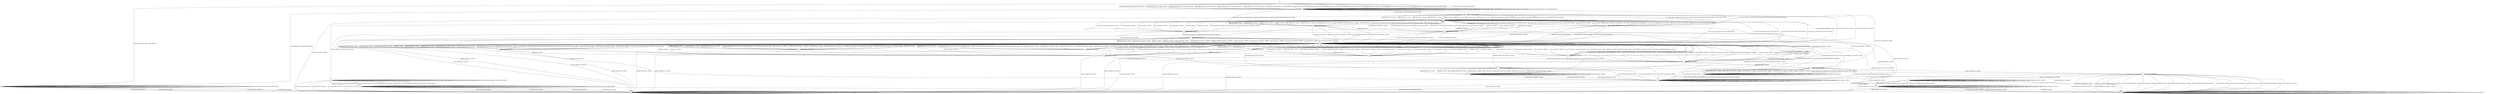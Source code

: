 digraph g {

	s0 [shape="circle" label="s0"];
	s1 [shape="circle" label="s1"];
	s2 [shape="circle" label="s2"];
	s3 [shape="circle" label="s3"];
	s4 [shape="circle" label="s4"];
	s5 [shape="circle" label="s5"];
	s6 [shape="circle" label="s6"];
	s7 [shape="circle" label="s7"];
	s8 [shape="circle" label="s8"];
	s9 [shape="circle" label="s9"];
	s10 [shape="circle" label="s10"];
	s11 [shape="circle" label="s11"];
	s12 [shape="circle" label="s12"];
	s13 [shape="circle" label="s13"];
	s14 [shape="circle" label="s14"];
	s15 [shape="circle" label="s15"];
	s16 [shape="circle" label="s16"];
	s17 [shape="circle" label="s17"];
	s18 [shape="circle" label="s18"];
	s19 [shape="circle" label="s19"];
	s20 [shape="circle" label="s20"];
	s21 [shape="circle" label="s21"];
	s22 [shape="circle" label="s22"];
	s23 [shape="circle" label="s23"];
	s24 [shape="circle" label="s24"];
	s25 [shape="circle" label="s25"];
	s26 [shape="circle" label="s26"];
	s27 [shape="circle" label="s27"];
	s28 [shape="circle" label="s28"];
	s29 [shape="circle" label="s29"];
	s30 [shape="circle" label="s30"];
	s0 -> s1 [label="ECDH_CLIENT_HELLO / HELLO_VERIFY_REQUEST"];
	s0 -> s1 [label="ECDH_CLIENT_KEY_EXCHANGE / HELLO_VERIFY_REQUEST"];
	s0 -> s1 [label="DH_CLIENT_HELLO / HELLO_VERIFY_REQUEST"];
	s0 -> s1 [label="DH_CLIENT_KEY_EXCHANGE / HELLO_VERIFY_REQUEST"];
	s0 -> s1 [label="PSK_CLIENT_HELLO / HELLO_VERIFY_REQUEST"];
	s0 -> s1 [label="PSK_CLIENT_KEY_EXCHANGE / HELLO_VERIFY_REQUEST"];
	s0 -> s1 [label="RSA_CLIENT_HELLO / HELLO_VERIFY_REQUEST"];
	s0 -> s1 [label="RSA_CLIENT_KEY_EXCHANGE / HELLO_VERIFY_REQUEST"];
	s0 -> s2 [label="CHANGE_CIPHER_SPEC / HELLO_VERIFY_REQUEST"];
	s0 -> s1 [label="FINISHED / HELLO_VERIFY_REQUEST"];
	s0 -> s1 [label="APPLICATION / HELLO_VERIFY_REQUEST"];
	s0 -> s1 [label="CERTIFICATE / HELLO_VERIFY_REQUEST"];
	s0 -> s1 [label="EMPTY_CERTIFICATE / HELLO_VERIFY_REQUEST"];
	s0 -> s1 [label="CERTIFICATE_VERIFY / HELLO_VERIFY_REQUEST"];
	s0 -> s1 [label="Alert(WARNING,CLOSE_NOTIFY) / HELLO_VERIFY_REQUEST"];
	s0 -> s1 [label="Alert(FATAL,UNEXPECTED_MESSAGE) / HELLO_VERIFY_REQUEST"];
	s1 -> s9 [label="ECDH_CLIENT_HELLO / SERVER_HELLO|RSA_CERTIFICATE|ECDHE_SERVER_KEY_EXCHANGE|CERTIFICATE_REQUEST|SERVER_HELLO_DONE"];
	s1 -> s1 [label="ECDH_CLIENT_KEY_EXCHANGE / HELLO_VERIFY_REQUEST"];
	s1 -> s5 [label="DH_CLIENT_HELLO / SERVER_HELLO|RSA_CERTIFICATE|DHE_SERVER_KEY_EXCHANGE|CERTIFICATE_REQUEST|SERVER_HELLO_DONE"];
	s1 -> s1 [label="DH_CLIENT_KEY_EXCHANGE / HELLO_VERIFY_REQUEST"];
	s1 -> s3 [label="PSK_CLIENT_HELLO / SERVER_HELLO|SERVER_HELLO_DONE"];
	s1 -> s1 [label="PSK_CLIENT_KEY_EXCHANGE / HELLO_VERIFY_REQUEST"];
	s1 -> s5 [label="RSA_CLIENT_HELLO / SERVER_HELLO|RSA_CERTIFICATE|CERTIFICATE_REQUEST|SERVER_HELLO_DONE"];
	s1 -> s1 [label="RSA_CLIENT_KEY_EXCHANGE / HELLO_VERIFY_REQUEST"];
	s1 -> s2 [label="CHANGE_CIPHER_SPEC / HELLO_VERIFY_REQUEST"];
	s1 -> s1 [label="FINISHED / HELLO_VERIFY_REQUEST"];
	s1 -> s1 [label="APPLICATION / HELLO_VERIFY_REQUEST"];
	s1 -> s1 [label="CERTIFICATE / HELLO_VERIFY_REQUEST"];
	s1 -> s1 [label="EMPTY_CERTIFICATE / HELLO_VERIFY_REQUEST"];
	s1 -> s1 [label="CERTIFICATE_VERIFY / HELLO_VERIFY_REQUEST"];
	s1 -> s1 [label="Alert(WARNING,CLOSE_NOTIFY) / HELLO_VERIFY_REQUEST"];
	s1 -> s1 [label="Alert(FATAL,UNEXPECTED_MESSAGE) / HELLO_VERIFY_REQUEST"];
	s2 -> s4 [label="ECDH_CLIENT_HELLO / TIMEOUT"];
	s2 -> s2 [label="ECDH_CLIENT_KEY_EXCHANGE / HELLO_VERIFY_REQUEST"];
	s2 -> s4 [label="DH_CLIENT_HELLO / TIMEOUT"];
	s2 -> s2 [label="DH_CLIENT_KEY_EXCHANGE / HELLO_VERIFY_REQUEST"];
	s2 -> s4 [label="PSK_CLIENT_HELLO / TIMEOUT"];
	s2 -> s2 [label="PSK_CLIENT_KEY_EXCHANGE / HELLO_VERIFY_REQUEST"];
	s2 -> s4 [label="RSA_CLIENT_HELLO / TIMEOUT"];
	s2 -> s2 [label="RSA_CLIENT_KEY_EXCHANGE / HELLO_VERIFY_REQUEST"];
	s2 -> s2 [label="CHANGE_CIPHER_SPEC / HELLO_VERIFY_REQUEST"];
	s2 -> s2 [label="FINISHED / HELLO_VERIFY_REQUEST"];
	s2 -> s2 [label="APPLICATION / HELLO_VERIFY_REQUEST"];
	s2 -> s2 [label="CERTIFICATE / HELLO_VERIFY_REQUEST"];
	s2 -> s2 [label="EMPTY_CERTIFICATE / HELLO_VERIFY_REQUEST"];
	s2 -> s2 [label="CERTIFICATE_VERIFY / HELLO_VERIFY_REQUEST"];
	s2 -> s2 [label="Alert(WARNING,CLOSE_NOTIFY) / HELLO_VERIFY_REQUEST"];
	s2 -> s2 [label="Alert(FATAL,UNEXPECTED_MESSAGE) / HELLO_VERIFY_REQUEST"];
	s3 -> s6 [label="ECDH_CLIENT_HELLO / TIMEOUT"];
	s3 -> s7 [label="ECDH_CLIENT_KEY_EXCHANGE / TIMEOUT"];
	s3 -> s6 [label="DH_CLIENT_HELLO / TIMEOUT"];
	s3 -> s7 [label="DH_CLIENT_KEY_EXCHANGE / TIMEOUT"];
	s3 -> s6 [label="PSK_CLIENT_HELLO / TIMEOUT"];
	s3 -> s27 [label="PSK_CLIENT_KEY_EXCHANGE / TIMEOUT"];
	s3 -> s6 [label="RSA_CLIENT_HELLO / TIMEOUT"];
	s3 -> s7 [label="RSA_CLIENT_KEY_EXCHANGE / TIMEOUT"];
	s3 -> s4 [label="CHANGE_CIPHER_SPEC / TIMEOUT"];
	s3 -> s6 [label="FINISHED / TIMEOUT"];
	s3 -> s3 [label="APPLICATION / TIMEOUT"];
	s3 -> s6 [label="CERTIFICATE / TIMEOUT"];
	s3 -> s6 [label="EMPTY_CERTIFICATE / TIMEOUT"];
	s3 -> s6 [label="CERTIFICATE_VERIFY / TIMEOUT"];
	s3 -> s6 [label="Alert(WARNING,CLOSE_NOTIFY) / TIMEOUT"];
	s3 -> s6 [label="Alert(FATAL,UNEXPECTED_MESSAGE) / TIMEOUT"];
	s4 -> s4 [label="ECDH_CLIENT_HELLO / TIMEOUT"];
	s4 -> s4 [label="ECDH_CLIENT_KEY_EXCHANGE / TIMEOUT"];
	s4 -> s4 [label="DH_CLIENT_HELLO / TIMEOUT"];
	s4 -> s4 [label="DH_CLIENT_KEY_EXCHANGE / TIMEOUT"];
	s4 -> s4 [label="PSK_CLIENT_HELLO / TIMEOUT"];
	s4 -> s4 [label="PSK_CLIENT_KEY_EXCHANGE / TIMEOUT"];
	s4 -> s4 [label="RSA_CLIENT_HELLO / TIMEOUT"];
	s4 -> s4 [label="RSA_CLIENT_KEY_EXCHANGE / TIMEOUT"];
	s4 -> s4 [label="CHANGE_CIPHER_SPEC / TIMEOUT"];
	s4 -> s4 [label="FINISHED / TIMEOUT"];
	s4 -> s4 [label="APPLICATION / TIMEOUT"];
	s4 -> s4 [label="CERTIFICATE / TIMEOUT"];
	s4 -> s4 [label="EMPTY_CERTIFICATE / TIMEOUT"];
	s4 -> s4 [label="CERTIFICATE_VERIFY / TIMEOUT"];
	s4 -> s4 [label="Alert(WARNING,CLOSE_NOTIFY) / TIMEOUT"];
	s4 -> s4 [label="Alert(FATAL,UNEXPECTED_MESSAGE) / TIMEOUT"];
	s5 -> s6 [label="ECDH_CLIENT_HELLO / TIMEOUT"];
	s5 -> s7 [label="ECDH_CLIENT_KEY_EXCHANGE / TIMEOUT"];
	s5 -> s6 [label="DH_CLIENT_HELLO / TIMEOUT"];
	s5 -> s7 [label="DH_CLIENT_KEY_EXCHANGE / TIMEOUT"];
	s5 -> s6 [label="PSK_CLIENT_HELLO / TIMEOUT"];
	s5 -> s7 [label="PSK_CLIENT_KEY_EXCHANGE / TIMEOUT"];
	s5 -> s6 [label="RSA_CLIENT_HELLO / TIMEOUT"];
	s5 -> s7 [label="RSA_CLIENT_KEY_EXCHANGE / TIMEOUT"];
	s5 -> s4 [label="CHANGE_CIPHER_SPEC / TIMEOUT"];
	s5 -> s6 [label="FINISHED / TIMEOUT"];
	s5 -> s5 [label="APPLICATION / TIMEOUT"];
	s5 -> s16 [label="CERTIFICATE / TIMEOUT"];
	s5 -> s6 [label="EMPTY_CERTIFICATE / TIMEOUT"];
	s5 -> s6 [label="CERTIFICATE_VERIFY / TIMEOUT"];
	s5 -> s6 [label="Alert(WARNING,CLOSE_NOTIFY) / TIMEOUT"];
	s5 -> s6 [label="Alert(FATAL,UNEXPECTED_MESSAGE) / TIMEOUT"];
	s6 -> s9 [label="ECDH_CLIENT_HELLO / SERVER_HELLO|RSA_CERTIFICATE|ECDHE_SERVER_KEY_EXCHANGE|CERTIFICATE_REQUEST|SERVER_HELLO_DONE"];
	s6 -> s7 [label="ECDH_CLIENT_KEY_EXCHANGE / HELLO_VERIFY_REQUEST"];
	s6 -> s5 [label="DH_CLIENT_HELLO / SERVER_HELLO|RSA_CERTIFICATE|DHE_SERVER_KEY_EXCHANGE|CERTIFICATE_REQUEST|SERVER_HELLO_DONE"];
	s6 -> s7 [label="DH_CLIENT_KEY_EXCHANGE / HELLO_VERIFY_REQUEST"];
	s6 -> s3 [label="PSK_CLIENT_HELLO / SERVER_HELLO|SERVER_HELLO_DONE"];
	s6 -> s7 [label="PSK_CLIENT_KEY_EXCHANGE / HELLO_VERIFY_REQUEST"];
	s6 -> s5 [label="RSA_CLIENT_HELLO / SERVER_HELLO|RSA_CERTIFICATE|CERTIFICATE_REQUEST|SERVER_HELLO_DONE"];
	s6 -> s7 [label="RSA_CLIENT_KEY_EXCHANGE / HELLO_VERIFY_REQUEST"];
	s6 -> s29 [label="CHANGE_CIPHER_SPEC / HELLO_VERIFY_REQUEST"];
	s6 -> s6 [label="FINISHED / HELLO_VERIFY_REQUEST"];
	s6 -> s6 [label="APPLICATION / HELLO_VERIFY_REQUEST"];
	s6 -> s6 [label="CERTIFICATE / HELLO_VERIFY_REQUEST"];
	s6 -> s6 [label="EMPTY_CERTIFICATE / HELLO_VERIFY_REQUEST"];
	s6 -> s6 [label="CERTIFICATE_VERIFY / HELLO_VERIFY_REQUEST"];
	s6 -> s6 [label="Alert(WARNING,CLOSE_NOTIFY) / HELLO_VERIFY_REQUEST"];
	s6 -> s6 [label="Alert(FATAL,UNEXPECTED_MESSAGE) / HELLO_VERIFY_REQUEST"];
	s7 -> s15 [label="ECDH_CLIENT_HELLO / SERVER_HELLO|RSA_CERTIFICATE|ECDHE_SERVER_KEY_EXCHANGE|CERTIFICATE_REQUEST|SERVER_HELLO_DONE"];
	s7 -> s7 [label="ECDH_CLIENT_KEY_EXCHANGE / HELLO_VERIFY_REQUEST"];
	s7 -> s19 [label="DH_CLIENT_HELLO / SERVER_HELLO|RSA_CERTIFICATE|DHE_SERVER_KEY_EXCHANGE|CERTIFICATE_REQUEST|SERVER_HELLO_DONE"];
	s7 -> s7 [label="DH_CLIENT_KEY_EXCHANGE / HELLO_VERIFY_REQUEST"];
	s7 -> s20 [label="PSK_CLIENT_HELLO / SERVER_HELLO|SERVER_HELLO_DONE"];
	s7 -> s7 [label="PSK_CLIENT_KEY_EXCHANGE / HELLO_VERIFY_REQUEST"];
	s7 -> s23 [label="RSA_CLIENT_HELLO / SERVER_HELLO|RSA_CERTIFICATE|CERTIFICATE_REQUEST|SERVER_HELLO_DONE"];
	s7 -> s7 [label="RSA_CLIENT_KEY_EXCHANGE / HELLO_VERIFY_REQUEST"];
	s7 -> s8 [label="CHANGE_CIPHER_SPEC / HELLO_VERIFY_REQUEST"];
	s7 -> s7 [label="FINISHED / HELLO_VERIFY_REQUEST"];
	s7 -> s7 [label="APPLICATION / HELLO_VERIFY_REQUEST"];
	s7 -> s7 [label="CERTIFICATE / HELLO_VERIFY_REQUEST"];
	s7 -> s7 [label="EMPTY_CERTIFICATE / HELLO_VERIFY_REQUEST"];
	s7 -> s7 [label="CERTIFICATE_VERIFY / HELLO_VERIFY_REQUEST"];
	s7 -> s7 [label="Alert(WARNING,CLOSE_NOTIFY) / HELLO_VERIFY_REQUEST"];
	s7 -> s7 [label="Alert(FATAL,UNEXPECTED_MESSAGE) / HELLO_VERIFY_REQUEST"];
	s8 -> s8 [label="ECDH_CLIENT_HELLO / HELLO_VERIFY_REQUEST"];
	s8 -> s8 [label="ECDH_CLIENT_KEY_EXCHANGE / HELLO_VERIFY_REQUEST"];
	s8 -> s8 [label="DH_CLIENT_HELLO / HELLO_VERIFY_REQUEST"];
	s8 -> s8 [label="DH_CLIENT_KEY_EXCHANGE / HELLO_VERIFY_REQUEST"];
	s8 -> s8 [label="PSK_CLIENT_HELLO / HELLO_VERIFY_REQUEST"];
	s8 -> s8 [label="PSK_CLIENT_KEY_EXCHANGE / HELLO_VERIFY_REQUEST"];
	s8 -> s8 [label="RSA_CLIENT_HELLO / HELLO_VERIFY_REQUEST"];
	s8 -> s8 [label="RSA_CLIENT_KEY_EXCHANGE / HELLO_VERIFY_REQUEST"];
	s8 -> s8 [label="CHANGE_CIPHER_SPEC / HELLO_VERIFY_REQUEST"];
	s8 -> s8 [label="FINISHED / HELLO_VERIFY_REQUEST"];
	s8 -> s8 [label="APPLICATION / HELLO_VERIFY_REQUEST"];
	s8 -> s8 [label="CERTIFICATE / HELLO_VERIFY_REQUEST"];
	s8 -> s8 [label="EMPTY_CERTIFICATE / HELLO_VERIFY_REQUEST"];
	s8 -> s8 [label="CERTIFICATE_VERIFY / HELLO_VERIFY_REQUEST"];
	s8 -> s8 [label="Alert(WARNING,CLOSE_NOTIFY) / HELLO_VERIFY_REQUEST"];
	s8 -> s8 [label="Alert(FATAL,UNEXPECTED_MESSAGE) / HELLO_VERIFY_REQUEST"];
	s9 -> s6 [label="ECDH_CLIENT_HELLO / TIMEOUT"];
	s9 -> s7 [label="ECDH_CLIENT_KEY_EXCHANGE / TIMEOUT"];
	s9 -> s6 [label="DH_CLIENT_HELLO / TIMEOUT"];
	s9 -> s7 [label="DH_CLIENT_KEY_EXCHANGE / TIMEOUT"];
	s9 -> s6 [label="PSK_CLIENT_HELLO / TIMEOUT"];
	s9 -> s7 [label="PSK_CLIENT_KEY_EXCHANGE / TIMEOUT"];
	s9 -> s6 [label="RSA_CLIENT_HELLO / TIMEOUT"];
	s9 -> s7 [label="RSA_CLIENT_KEY_EXCHANGE / TIMEOUT"];
	s9 -> s4 [label="CHANGE_CIPHER_SPEC / TIMEOUT"];
	s9 -> s6 [label="FINISHED / TIMEOUT"];
	s9 -> s9 [label="APPLICATION / TIMEOUT"];
	s9 -> s10 [label="CERTIFICATE / TIMEOUT"];
	s9 -> s6 [label="EMPTY_CERTIFICATE / TIMEOUT"];
	s9 -> s6 [label="CERTIFICATE_VERIFY / TIMEOUT"];
	s9 -> s6 [label="Alert(WARNING,CLOSE_NOTIFY) / TIMEOUT"];
	s9 -> s6 [label="Alert(FATAL,UNEXPECTED_MESSAGE) / TIMEOUT"];
	s10 -> s6 [label="ECDH_CLIENT_HELLO / TIMEOUT"];
	s10 -> s11 [label="ECDH_CLIENT_KEY_EXCHANGE / TIMEOUT"];
	s10 -> s6 [label="DH_CLIENT_HELLO / TIMEOUT"];
	s10 -> s7 [label="DH_CLIENT_KEY_EXCHANGE / TIMEOUT"];
	s10 -> s6 [label="PSK_CLIENT_HELLO / TIMEOUT"];
	s10 -> s7 [label="PSK_CLIENT_KEY_EXCHANGE / TIMEOUT"];
	s10 -> s6 [label="RSA_CLIENT_HELLO / TIMEOUT"];
	s10 -> s7 [label="RSA_CLIENT_KEY_EXCHANGE / TIMEOUT"];
	s10 -> s4 [label="CHANGE_CIPHER_SPEC / TIMEOUT"];
	s10 -> s6 [label="FINISHED / TIMEOUT"];
	s10 -> s10 [label="APPLICATION / TIMEOUT"];
	s10 -> s6 [label="CERTIFICATE / TIMEOUT"];
	s10 -> s6 [label="EMPTY_CERTIFICATE / TIMEOUT"];
	s10 -> s6 [label="CERTIFICATE_VERIFY / TIMEOUT"];
	s10 -> s6 [label="Alert(WARNING,CLOSE_NOTIFY) / TIMEOUT"];
	s10 -> s6 [label="Alert(FATAL,UNEXPECTED_MESSAGE) / TIMEOUT"];
	s11 -> s7 [label="ECDH_CLIENT_HELLO / TIMEOUT"];
	s11 -> s7 [label="ECDH_CLIENT_KEY_EXCHANGE / TIMEOUT"];
	s11 -> s7 [label="DH_CLIENT_HELLO / TIMEOUT"];
	s11 -> s7 [label="DH_CLIENT_KEY_EXCHANGE / TIMEOUT"];
	s11 -> s7 [label="PSK_CLIENT_HELLO / TIMEOUT"];
	s11 -> s7 [label="PSK_CLIENT_KEY_EXCHANGE / TIMEOUT"];
	s11 -> s7 [label="RSA_CLIENT_HELLO / TIMEOUT"];
	s11 -> s7 [label="RSA_CLIENT_KEY_EXCHANGE / TIMEOUT"];
	s11 -> s4 [label="CHANGE_CIPHER_SPEC / TIMEOUT"];
	s11 -> s7 [label="FINISHED / TIMEOUT"];
	s11 -> s11 [label="APPLICATION / TIMEOUT"];
	s11 -> s7 [label="CERTIFICATE / TIMEOUT"];
	s11 -> s7 [label="EMPTY_CERTIFICATE / TIMEOUT"];
	s11 -> s12 [label="CERTIFICATE_VERIFY / TIMEOUT"];
	s11 -> s7 [label="Alert(WARNING,CLOSE_NOTIFY) / TIMEOUT"];
	s11 -> s7 [label="Alert(FATAL,UNEXPECTED_MESSAGE) / TIMEOUT"];
	s12 -> s25 [label="ECDH_CLIENT_HELLO / TIMEOUT"];
	s12 -> s25 [label="ECDH_CLIENT_KEY_EXCHANGE / TIMEOUT"];
	s12 -> s25 [label="DH_CLIENT_HELLO / TIMEOUT"];
	s12 -> s18 [label="DH_CLIENT_KEY_EXCHANGE / TIMEOUT"];
	s12 -> s25 [label="PSK_CLIENT_HELLO / TIMEOUT"];
	s12 -> s18 [label="PSK_CLIENT_KEY_EXCHANGE / TIMEOUT"];
	s12 -> s25 [label="RSA_CLIENT_HELLO / TIMEOUT"];
	s12 -> s18 [label="RSA_CLIENT_KEY_EXCHANGE / TIMEOUT"];
	s12 -> s13 [label="CHANGE_CIPHER_SPEC / TIMEOUT"];
	s12 -> s25 [label="FINISHED / TIMEOUT"];
	s12 -> s12 [label="APPLICATION / TIMEOUT"];
	s12 -> s25 [label="CERTIFICATE / TIMEOUT"];
	s12 -> s25 [label="EMPTY_CERTIFICATE / TIMEOUT"];
	s12 -> s25 [label="CERTIFICATE_VERIFY / TIMEOUT"];
	s12 -> s7 [label="Alert(WARNING,CLOSE_NOTIFY) / TIMEOUT"];
	s12 -> s7 [label="Alert(FATAL,UNEXPECTED_MESSAGE) / TIMEOUT"];
	s13 -> s8 [label="ECDH_CLIENT_HELLO / TIMEOUT"];
	s13 -> s8 [label="ECDH_CLIENT_KEY_EXCHANGE / TIMEOUT"];
	s13 -> s8 [label="DH_CLIENT_HELLO / TIMEOUT"];
	s13 -> s8 [label="DH_CLIENT_KEY_EXCHANGE / TIMEOUT"];
	s13 -> s8 [label="PSK_CLIENT_HELLO / TIMEOUT"];
	s13 -> s8 [label="PSK_CLIENT_KEY_EXCHANGE / TIMEOUT"];
	s13 -> s8 [label="RSA_CLIENT_HELLO / TIMEOUT"];
	s13 -> s8 [label="RSA_CLIENT_KEY_EXCHANGE / TIMEOUT"];
	s13 -> s4 [label="CHANGE_CIPHER_SPEC / TIMEOUT"];
	s13 -> s14 [label="FINISHED / CHANGE_CIPHER_SPEC|FINISHED"];
	s13 -> s13 [label="APPLICATION / TIMEOUT"];
	s13 -> s8 [label="CERTIFICATE / TIMEOUT"];
	s13 -> s8 [label="EMPTY_CERTIFICATE / TIMEOUT"];
	s13 -> s8 [label="CERTIFICATE_VERIFY / TIMEOUT"];
	s13 -> s8 [label="Alert(WARNING,CLOSE_NOTIFY) / TIMEOUT"];
	s13 -> s8 [label="Alert(FATAL,UNEXPECTED_MESSAGE) / TIMEOUT"];
	s14 -> s26 [label="ECDH_CLIENT_HELLO / TIMEOUT"];
	s14 -> s14 [label="ECDH_CLIENT_KEY_EXCHANGE / TIMEOUT"];
	s14 -> s26 [label="DH_CLIENT_HELLO / TIMEOUT"];
	s14 -> s14 [label="DH_CLIENT_KEY_EXCHANGE / TIMEOUT"];
	s14 -> s26 [label="PSK_CLIENT_HELLO / TIMEOUT"];
	s14 -> s14 [label="PSK_CLIENT_KEY_EXCHANGE / TIMEOUT"];
	s14 -> s26 [label="RSA_CLIENT_HELLO / TIMEOUT"];
	s14 -> s14 [label="RSA_CLIENT_KEY_EXCHANGE / TIMEOUT"];
	s14 -> s4 [label="CHANGE_CIPHER_SPEC / TIMEOUT"];
	s14 -> s14 [label="FINISHED / TIMEOUT"];
	s14 -> s14 [label="APPLICATION / APPLICATION"];
	s14 -> s14 [label="CERTIFICATE / TIMEOUT"];
	s14 -> s14 [label="EMPTY_CERTIFICATE / TIMEOUT"];
	s14 -> s14 [label="CERTIFICATE_VERIFY / TIMEOUT"];
	s14 -> s8 [label="Alert(WARNING,CLOSE_NOTIFY) / TIMEOUT"];
	s14 -> s8 [label="Alert(FATAL,UNEXPECTED_MESSAGE) / TIMEOUT"];
	s15 -> s7 [label="ECDH_CLIENT_HELLO / TIMEOUT"];
	s15 -> s7 [label="ECDH_CLIENT_KEY_EXCHANGE / TIMEOUT"];
	s15 -> s7 [label="DH_CLIENT_HELLO / TIMEOUT"];
	s15 -> s7 [label="DH_CLIENT_KEY_EXCHANGE / TIMEOUT"];
	s15 -> s7 [label="PSK_CLIENT_HELLO / TIMEOUT"];
	s15 -> s7 [label="PSK_CLIENT_KEY_EXCHANGE / TIMEOUT"];
	s15 -> s7 [label="RSA_CLIENT_HELLO / TIMEOUT"];
	s15 -> s7 [label="RSA_CLIENT_KEY_EXCHANGE / TIMEOUT"];
	s15 -> s4 [label="CHANGE_CIPHER_SPEC / TIMEOUT"];
	s15 -> s7 [label="FINISHED / TIMEOUT"];
	s15 -> s15 [label="APPLICATION / TIMEOUT"];
	s15 -> s22 [label="CERTIFICATE / TIMEOUT"];
	s15 -> s7 [label="EMPTY_CERTIFICATE / TIMEOUT"];
	s15 -> s7 [label="CERTIFICATE_VERIFY / TIMEOUT"];
	s15 -> s7 [label="Alert(WARNING,CLOSE_NOTIFY) / TIMEOUT"];
	s15 -> s7 [label="Alert(FATAL,UNEXPECTED_MESSAGE) / TIMEOUT"];
	s16 -> s6 [label="ECDH_CLIENT_HELLO / TIMEOUT"];
	s16 -> s7 [label="ECDH_CLIENT_KEY_EXCHANGE / TIMEOUT"];
	s16 -> s6 [label="DH_CLIENT_HELLO / TIMEOUT"];
	s16 -> s11 [label="DH_CLIENT_KEY_EXCHANGE / TIMEOUT"];
	s16 -> s6 [label="PSK_CLIENT_HELLO / TIMEOUT"];
	s16 -> s17 [label="PSK_CLIENT_KEY_EXCHANGE / TIMEOUT"];
	s16 -> s6 [label="RSA_CLIENT_HELLO / TIMEOUT"];
	s16 -> s17 [label="RSA_CLIENT_KEY_EXCHANGE / TIMEOUT"];
	s16 -> s4 [label="CHANGE_CIPHER_SPEC / TIMEOUT"];
	s16 -> s6 [label="FINISHED / TIMEOUT"];
	s16 -> s16 [label="APPLICATION / TIMEOUT"];
	s16 -> s6 [label="CERTIFICATE / TIMEOUT"];
	s16 -> s6 [label="EMPTY_CERTIFICATE / TIMEOUT"];
	s16 -> s6 [label="CERTIFICATE_VERIFY / TIMEOUT"];
	s16 -> s6 [label="Alert(WARNING,CLOSE_NOTIFY) / TIMEOUT"];
	s16 -> s6 [label="Alert(FATAL,UNEXPECTED_MESSAGE) / TIMEOUT"];
	s17 -> s7 [label="ECDH_CLIENT_HELLO / TIMEOUT"];
	s17 -> s7 [label="ECDH_CLIENT_KEY_EXCHANGE / TIMEOUT"];
	s17 -> s7 [label="DH_CLIENT_HELLO / TIMEOUT"];
	s17 -> s7 [label="DH_CLIENT_KEY_EXCHANGE / TIMEOUT"];
	s17 -> s7 [label="PSK_CLIENT_HELLO / TIMEOUT"];
	s17 -> s7 [label="PSK_CLIENT_KEY_EXCHANGE / TIMEOUT"];
	s17 -> s7 [label="RSA_CLIENT_HELLO / TIMEOUT"];
	s17 -> s7 [label="RSA_CLIENT_KEY_EXCHANGE / TIMEOUT"];
	s17 -> s4 [label="CHANGE_CIPHER_SPEC / TIMEOUT"];
	s17 -> s7 [label="FINISHED / TIMEOUT"];
	s17 -> s17 [label="APPLICATION / TIMEOUT"];
	s17 -> s7 [label="CERTIFICATE / TIMEOUT"];
	s17 -> s7 [label="EMPTY_CERTIFICATE / TIMEOUT"];
	s17 -> s18 [label="CERTIFICATE_VERIFY / TIMEOUT"];
	s17 -> s7 [label="Alert(WARNING,CLOSE_NOTIFY) / TIMEOUT"];
	s17 -> s7 [label="Alert(FATAL,UNEXPECTED_MESSAGE) / TIMEOUT"];
	s18 -> s18 [label="ECDH_CLIENT_HELLO / TIMEOUT"];
	s18 -> s18 [label="ECDH_CLIENT_KEY_EXCHANGE / TIMEOUT"];
	s18 -> s18 [label="DH_CLIENT_HELLO / TIMEOUT"];
	s18 -> s18 [label="DH_CLIENT_KEY_EXCHANGE / TIMEOUT"];
	s18 -> s18 [label="PSK_CLIENT_HELLO / TIMEOUT"];
	s18 -> s18 [label="PSK_CLIENT_KEY_EXCHANGE / TIMEOUT"];
	s18 -> s18 [label="RSA_CLIENT_HELLO / TIMEOUT"];
	s18 -> s18 [label="RSA_CLIENT_KEY_EXCHANGE / TIMEOUT"];
	s18 -> s4 [label="CHANGE_CIPHER_SPEC / TIMEOUT"];
	s18 -> s18 [label="FINISHED / TIMEOUT"];
	s18 -> s18 [label="APPLICATION / TIMEOUT"];
	s18 -> s18 [label="CERTIFICATE / TIMEOUT"];
	s18 -> s18 [label="EMPTY_CERTIFICATE / TIMEOUT"];
	s18 -> s18 [label="CERTIFICATE_VERIFY / TIMEOUT"];
	s18 -> s7 [label="Alert(WARNING,CLOSE_NOTIFY) / TIMEOUT"];
	s18 -> s7 [label="Alert(FATAL,UNEXPECTED_MESSAGE) / TIMEOUT"];
	s19 -> s7 [label="ECDH_CLIENT_HELLO / TIMEOUT"];
	s19 -> s7 [label="ECDH_CLIENT_KEY_EXCHANGE / TIMEOUT"];
	s19 -> s7 [label="DH_CLIENT_HELLO / TIMEOUT"];
	s19 -> s7 [label="DH_CLIENT_KEY_EXCHANGE / TIMEOUT"];
	s19 -> s7 [label="PSK_CLIENT_HELLO / TIMEOUT"];
	s19 -> s7 [label="PSK_CLIENT_KEY_EXCHANGE / TIMEOUT"];
	s19 -> s7 [label="RSA_CLIENT_HELLO / TIMEOUT"];
	s19 -> s7 [label="RSA_CLIENT_KEY_EXCHANGE / TIMEOUT"];
	s19 -> s4 [label="CHANGE_CIPHER_SPEC / TIMEOUT"];
	s19 -> s7 [label="FINISHED / TIMEOUT"];
	s19 -> s19 [label="APPLICATION / TIMEOUT"];
	s19 -> s21 [label="CERTIFICATE / TIMEOUT"];
	s19 -> s7 [label="EMPTY_CERTIFICATE / TIMEOUT"];
	s19 -> s7 [label="CERTIFICATE_VERIFY / TIMEOUT"];
	s19 -> s7 [label="Alert(WARNING,CLOSE_NOTIFY) / TIMEOUT"];
	s19 -> s7 [label="Alert(FATAL,UNEXPECTED_MESSAGE) / TIMEOUT"];
	s20 -> s7 [label="ECDH_CLIENT_HELLO / TIMEOUT"];
	s20 -> s7 [label="ECDH_CLIENT_KEY_EXCHANGE / TIMEOUT"];
	s20 -> s7 [label="DH_CLIENT_HELLO / TIMEOUT"];
	s20 -> s7 [label="DH_CLIENT_KEY_EXCHANGE / TIMEOUT"];
	s20 -> s7 [label="PSK_CLIENT_HELLO / TIMEOUT"];
	s20 -> s27 [label="PSK_CLIENT_KEY_EXCHANGE / TIMEOUT"];
	s20 -> s7 [label="RSA_CLIENT_HELLO / TIMEOUT"];
	s20 -> s7 [label="RSA_CLIENT_KEY_EXCHANGE / TIMEOUT"];
	s20 -> s4 [label="CHANGE_CIPHER_SPEC / TIMEOUT"];
	s20 -> s7 [label="FINISHED / TIMEOUT"];
	s20 -> s20 [label="APPLICATION / TIMEOUT"];
	s20 -> s7 [label="CERTIFICATE / TIMEOUT"];
	s20 -> s7 [label="EMPTY_CERTIFICATE / TIMEOUT"];
	s20 -> s7 [label="CERTIFICATE_VERIFY / TIMEOUT"];
	s20 -> s7 [label="Alert(WARNING,CLOSE_NOTIFY) / TIMEOUT"];
	s20 -> s7 [label="Alert(FATAL,UNEXPECTED_MESSAGE) / TIMEOUT"];
	s21 -> s7 [label="ECDH_CLIENT_HELLO / TIMEOUT"];
	s21 -> s7 [label="ECDH_CLIENT_KEY_EXCHANGE / TIMEOUT"];
	s21 -> s7 [label="DH_CLIENT_HELLO / TIMEOUT"];
	s21 -> s11 [label="DH_CLIENT_KEY_EXCHANGE / TIMEOUT"];
	s21 -> s7 [label="PSK_CLIENT_HELLO / TIMEOUT"];
	s21 -> s17 [label="PSK_CLIENT_KEY_EXCHANGE / TIMEOUT"];
	s21 -> s7 [label="RSA_CLIENT_HELLO / TIMEOUT"];
	s21 -> s17 [label="RSA_CLIENT_KEY_EXCHANGE / TIMEOUT"];
	s21 -> s4 [label="CHANGE_CIPHER_SPEC / TIMEOUT"];
	s21 -> s7 [label="FINISHED / TIMEOUT"];
	s21 -> s21 [label="APPLICATION / TIMEOUT"];
	s21 -> s7 [label="CERTIFICATE / TIMEOUT"];
	s21 -> s7 [label="EMPTY_CERTIFICATE / TIMEOUT"];
	s21 -> s7 [label="CERTIFICATE_VERIFY / TIMEOUT"];
	s21 -> s7 [label="Alert(WARNING,CLOSE_NOTIFY) / TIMEOUT"];
	s21 -> s7 [label="Alert(FATAL,UNEXPECTED_MESSAGE) / TIMEOUT"];
	s22 -> s7 [label="ECDH_CLIENT_HELLO / TIMEOUT"];
	s22 -> s11 [label="ECDH_CLIENT_KEY_EXCHANGE / TIMEOUT"];
	s22 -> s7 [label="DH_CLIENT_HELLO / TIMEOUT"];
	s22 -> s7 [label="DH_CLIENT_KEY_EXCHANGE / TIMEOUT"];
	s22 -> s7 [label="PSK_CLIENT_HELLO / TIMEOUT"];
	s22 -> s7 [label="PSK_CLIENT_KEY_EXCHANGE / TIMEOUT"];
	s22 -> s7 [label="RSA_CLIENT_HELLO / TIMEOUT"];
	s22 -> s7 [label="RSA_CLIENT_KEY_EXCHANGE / TIMEOUT"];
	s22 -> s4 [label="CHANGE_CIPHER_SPEC / TIMEOUT"];
	s22 -> s7 [label="FINISHED / TIMEOUT"];
	s22 -> s22 [label="APPLICATION / TIMEOUT"];
	s22 -> s7 [label="CERTIFICATE / TIMEOUT"];
	s22 -> s7 [label="EMPTY_CERTIFICATE / TIMEOUT"];
	s22 -> s7 [label="CERTIFICATE_VERIFY / TIMEOUT"];
	s22 -> s7 [label="Alert(WARNING,CLOSE_NOTIFY) / TIMEOUT"];
	s22 -> s7 [label="Alert(FATAL,UNEXPECTED_MESSAGE) / TIMEOUT"];
	s23 -> s7 [label="ECDH_CLIENT_HELLO / TIMEOUT"];
	s23 -> s7 [label="ECDH_CLIENT_KEY_EXCHANGE / TIMEOUT"];
	s23 -> s7 [label="DH_CLIENT_HELLO / TIMEOUT"];
	s23 -> s7 [label="DH_CLIENT_KEY_EXCHANGE / TIMEOUT"];
	s23 -> s7 [label="PSK_CLIENT_HELLO / TIMEOUT"];
	s23 -> s7 [label="PSK_CLIENT_KEY_EXCHANGE / TIMEOUT"];
	s23 -> s7 [label="RSA_CLIENT_HELLO / TIMEOUT"];
	s23 -> s7 [label="RSA_CLIENT_KEY_EXCHANGE / TIMEOUT"];
	s23 -> s4 [label="CHANGE_CIPHER_SPEC / TIMEOUT"];
	s23 -> s7 [label="FINISHED / TIMEOUT"];
	s23 -> s23 [label="APPLICATION / TIMEOUT"];
	s23 -> s24 [label="CERTIFICATE / TIMEOUT"];
	s23 -> s7 [label="EMPTY_CERTIFICATE / TIMEOUT"];
	s23 -> s7 [label="CERTIFICATE_VERIFY / TIMEOUT"];
	s23 -> s7 [label="Alert(WARNING,CLOSE_NOTIFY) / TIMEOUT"];
	s23 -> s7 [label="Alert(FATAL,UNEXPECTED_MESSAGE) / TIMEOUT"];
	s24 -> s7 [label="ECDH_CLIENT_HELLO / TIMEOUT"];
	s24 -> s7 [label="ECDH_CLIENT_KEY_EXCHANGE / TIMEOUT"];
	s24 -> s7 [label="DH_CLIENT_HELLO / TIMEOUT"];
	s24 -> s17 [label="DH_CLIENT_KEY_EXCHANGE / TIMEOUT"];
	s24 -> s7 [label="PSK_CLIENT_HELLO / TIMEOUT"];
	s24 -> s17 [label="PSK_CLIENT_KEY_EXCHANGE / TIMEOUT"];
	s24 -> s7 [label="RSA_CLIENT_HELLO / TIMEOUT"];
	s24 -> s11 [label="RSA_CLIENT_KEY_EXCHANGE / TIMEOUT"];
	s24 -> s4 [label="CHANGE_CIPHER_SPEC / TIMEOUT"];
	s24 -> s7 [label="FINISHED / TIMEOUT"];
	s24 -> s24 [label="APPLICATION / TIMEOUT"];
	s24 -> s7 [label="CERTIFICATE / TIMEOUT"];
	s24 -> s7 [label="EMPTY_CERTIFICATE / TIMEOUT"];
	s24 -> s7 [label="CERTIFICATE_VERIFY / TIMEOUT"];
	s24 -> s7 [label="Alert(WARNING,CLOSE_NOTIFY) / TIMEOUT"];
	s24 -> s7 [label="Alert(FATAL,UNEXPECTED_MESSAGE) / TIMEOUT"];
	s25 -> s25 [label="ECDH_CLIENT_HELLO / TIMEOUT"];
	s25 -> s25 [label="ECDH_CLIENT_KEY_EXCHANGE / TIMEOUT"];
	s25 -> s25 [label="DH_CLIENT_HELLO / TIMEOUT"];
	s25 -> s18 [label="DH_CLIENT_KEY_EXCHANGE / TIMEOUT"];
	s25 -> s25 [label="PSK_CLIENT_HELLO / TIMEOUT"];
	s25 -> s18 [label="PSK_CLIENT_KEY_EXCHANGE / TIMEOUT"];
	s25 -> s25 [label="RSA_CLIENT_HELLO / TIMEOUT"];
	s25 -> s18 [label="RSA_CLIENT_KEY_EXCHANGE / TIMEOUT"];
	s25 -> s26 [label="CHANGE_CIPHER_SPEC / TIMEOUT"];
	s25 -> s25 [label="FINISHED / TIMEOUT"];
	s25 -> s25 [label="APPLICATION / TIMEOUT"];
	s25 -> s25 [label="CERTIFICATE / TIMEOUT"];
	s25 -> s25 [label="EMPTY_CERTIFICATE / TIMEOUT"];
	s25 -> s25 [label="CERTIFICATE_VERIFY / TIMEOUT"];
	s25 -> s7 [label="Alert(WARNING,CLOSE_NOTIFY) / TIMEOUT"];
	s25 -> s7 [label="Alert(FATAL,UNEXPECTED_MESSAGE) / TIMEOUT"];
	s26 -> s26 [label="ECDH_CLIENT_HELLO / TIMEOUT"];
	s26 -> s26 [label="ECDH_CLIENT_KEY_EXCHANGE / TIMEOUT"];
	s26 -> s26 [label="DH_CLIENT_HELLO / TIMEOUT"];
	s26 -> s26 [label="DH_CLIENT_KEY_EXCHANGE / TIMEOUT"];
	s26 -> s26 [label="PSK_CLIENT_HELLO / TIMEOUT"];
	s26 -> s26 [label="PSK_CLIENT_KEY_EXCHANGE / TIMEOUT"];
	s26 -> s26 [label="RSA_CLIENT_HELLO / TIMEOUT"];
	s26 -> s26 [label="RSA_CLIENT_KEY_EXCHANGE / TIMEOUT"];
	s26 -> s4 [label="CHANGE_CIPHER_SPEC / TIMEOUT"];
	s26 -> s26 [label="FINISHED / TIMEOUT"];
	s26 -> s8 [label="APPLICATION / TIMEOUT"];
	s26 -> s26 [label="CERTIFICATE / TIMEOUT"];
	s26 -> s26 [label="EMPTY_CERTIFICATE / TIMEOUT"];
	s26 -> s26 [label="CERTIFICATE_VERIFY / TIMEOUT"];
	s26 -> s8 [label="Alert(WARNING,CLOSE_NOTIFY) / TIMEOUT"];
	s26 -> s8 [label="Alert(FATAL,UNEXPECTED_MESSAGE) / TIMEOUT"];
	s27 -> s28 [label="ECDH_CLIENT_HELLO / TIMEOUT"];
	s27 -> s18 [label="ECDH_CLIENT_KEY_EXCHANGE / TIMEOUT"];
	s27 -> s28 [label="DH_CLIENT_HELLO / TIMEOUT"];
	s27 -> s18 [label="DH_CLIENT_KEY_EXCHANGE / TIMEOUT"];
	s27 -> s28 [label="PSK_CLIENT_HELLO / TIMEOUT"];
	s27 -> s28 [label="PSK_CLIENT_KEY_EXCHANGE / TIMEOUT"];
	s27 -> s28 [label="RSA_CLIENT_HELLO / TIMEOUT"];
	s27 -> s18 [label="RSA_CLIENT_KEY_EXCHANGE / TIMEOUT"];
	s27 -> s13 [label="CHANGE_CIPHER_SPEC / TIMEOUT"];
	s27 -> s28 [label="FINISHED / TIMEOUT"];
	s27 -> s27 [label="APPLICATION / TIMEOUT"];
	s27 -> s28 [label="CERTIFICATE / TIMEOUT"];
	s27 -> s28 [label="EMPTY_CERTIFICATE / TIMEOUT"];
	s27 -> s28 [label="CERTIFICATE_VERIFY / TIMEOUT"];
	s27 -> s7 [label="Alert(WARNING,CLOSE_NOTIFY) / TIMEOUT"];
	s27 -> s7 [label="Alert(FATAL,UNEXPECTED_MESSAGE) / TIMEOUT"];
	s28 -> s28 [label="ECDH_CLIENT_HELLO / TIMEOUT"];
	s28 -> s18 [label="ECDH_CLIENT_KEY_EXCHANGE / TIMEOUT"];
	s28 -> s28 [label="DH_CLIENT_HELLO / TIMEOUT"];
	s28 -> s18 [label="DH_CLIENT_KEY_EXCHANGE / TIMEOUT"];
	s28 -> s28 [label="PSK_CLIENT_HELLO / TIMEOUT"];
	s28 -> s28 [label="PSK_CLIENT_KEY_EXCHANGE / TIMEOUT"];
	s28 -> s28 [label="RSA_CLIENT_HELLO / TIMEOUT"];
	s28 -> s18 [label="RSA_CLIENT_KEY_EXCHANGE / TIMEOUT"];
	s28 -> s26 [label="CHANGE_CIPHER_SPEC / TIMEOUT"];
	s28 -> s28 [label="FINISHED / TIMEOUT"];
	s28 -> s28 [label="APPLICATION / TIMEOUT"];
	s28 -> s28 [label="CERTIFICATE / TIMEOUT"];
	s28 -> s28 [label="EMPTY_CERTIFICATE / TIMEOUT"];
	s28 -> s28 [label="CERTIFICATE_VERIFY / TIMEOUT"];
	s28 -> s7 [label="Alert(WARNING,CLOSE_NOTIFY) / TIMEOUT"];
	s28 -> s7 [label="Alert(FATAL,UNEXPECTED_MESSAGE) / TIMEOUT"];
	s29 -> s4 [label="ECDH_CLIENT_HELLO / TIMEOUT"];
	s29 -> s30 [label="ECDH_CLIENT_KEY_EXCHANGE / HELLO_VERIFY_REQUEST"];
	s29 -> s4 [label="DH_CLIENT_HELLO / TIMEOUT"];
	s29 -> s30 [label="DH_CLIENT_KEY_EXCHANGE / HELLO_VERIFY_REQUEST"];
	s29 -> s4 [label="PSK_CLIENT_HELLO / TIMEOUT"];
	s29 -> s30 [label="PSK_CLIENT_KEY_EXCHANGE / HELLO_VERIFY_REQUEST"];
	s29 -> s4 [label="RSA_CLIENT_HELLO / TIMEOUT"];
	s29 -> s30 [label="RSA_CLIENT_KEY_EXCHANGE / HELLO_VERIFY_REQUEST"];
	s29 -> s29 [label="CHANGE_CIPHER_SPEC / HELLO_VERIFY_REQUEST"];
	s29 -> s29 [label="FINISHED / HELLO_VERIFY_REQUEST"];
	s29 -> s29 [label="APPLICATION / HELLO_VERIFY_REQUEST"];
	s29 -> s29 [label="CERTIFICATE / HELLO_VERIFY_REQUEST"];
	s29 -> s29 [label="EMPTY_CERTIFICATE / HELLO_VERIFY_REQUEST"];
	s29 -> s29 [label="CERTIFICATE_VERIFY / HELLO_VERIFY_REQUEST"];
	s29 -> s29 [label="Alert(WARNING,CLOSE_NOTIFY) / HELLO_VERIFY_REQUEST"];
	s29 -> s29 [label="Alert(FATAL,UNEXPECTED_MESSAGE) / HELLO_VERIFY_REQUEST"];
	s30 -> s4 [label="ECDH_CLIENT_HELLO / TIMEOUT"];
	s30 -> s30 [label="ECDH_CLIENT_KEY_EXCHANGE / HELLO_VERIFY_REQUEST"];
	s30 -> s4 [label="DH_CLIENT_HELLO / TIMEOUT"];
	s30 -> s30 [label="DH_CLIENT_KEY_EXCHANGE / HELLO_VERIFY_REQUEST"];
	s30 -> s4 [label="PSK_CLIENT_HELLO / TIMEOUT"];
	s30 -> s30 [label="PSK_CLIENT_KEY_EXCHANGE / HELLO_VERIFY_REQUEST"];
	s30 -> s4 [label="RSA_CLIENT_HELLO / TIMEOUT"];
	s30 -> s30 [label="RSA_CLIENT_KEY_EXCHANGE / HELLO_VERIFY_REQUEST"];
	s30 -> s8 [label="CHANGE_CIPHER_SPEC / HELLO_VERIFY_REQUEST"];
	s30 -> s30 [label="FINISHED / HELLO_VERIFY_REQUEST"];
	s30 -> s30 [label="APPLICATION / HELLO_VERIFY_REQUEST"];
	s30 -> s30 [label="CERTIFICATE / HELLO_VERIFY_REQUEST"];
	s30 -> s30 [label="EMPTY_CERTIFICATE / HELLO_VERIFY_REQUEST"];
	s30 -> s30 [label="CERTIFICATE_VERIFY / HELLO_VERIFY_REQUEST"];
	s30 -> s30 [label="Alert(WARNING,CLOSE_NOTIFY) / HELLO_VERIFY_REQUEST"];
	s30 -> s30 [label="Alert(FATAL,UNEXPECTED_MESSAGE) / HELLO_VERIFY_REQUEST"];

__start0 [label="" shape="none" width="0" height="0"];
__start0 -> s0;

}
